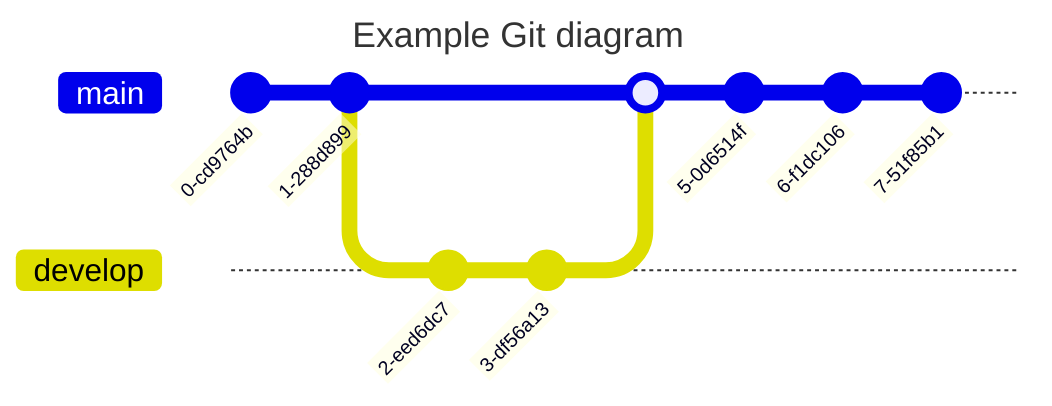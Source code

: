 ---
title: Example Git diagram
---
gitGraph
   commit
   commit
   branch develop
   checkout develop
   commit
   commit
   checkout main
   merge develop
   commit
   commit
   commit
